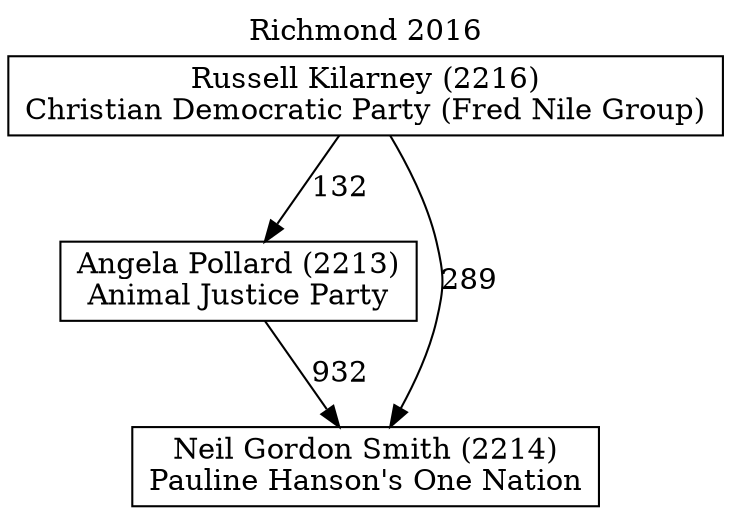 // House preference flow
digraph "Neil Gordon Smith (2214)_Richmond_2016" {
	graph [label="Richmond 2016" labelloc=t mclimit=10]
	node [shape=box]
	"Angela Pollard (2213)" [label="Angela Pollard (2213)
Animal Justice Party"]
	"Russell Kilarney (2216)" [label="Russell Kilarney (2216)
Christian Democratic Party (Fred Nile Group)"]
	"Neil Gordon Smith (2214)" [label="Neil Gordon Smith (2214)
Pauline Hanson's One Nation"]
	"Angela Pollard (2213)" -> "Neil Gordon Smith (2214)" [label=932]
	"Russell Kilarney (2216)" -> "Angela Pollard (2213)" [label=132]
	"Russell Kilarney (2216)" -> "Neil Gordon Smith (2214)" [label=289]
}
